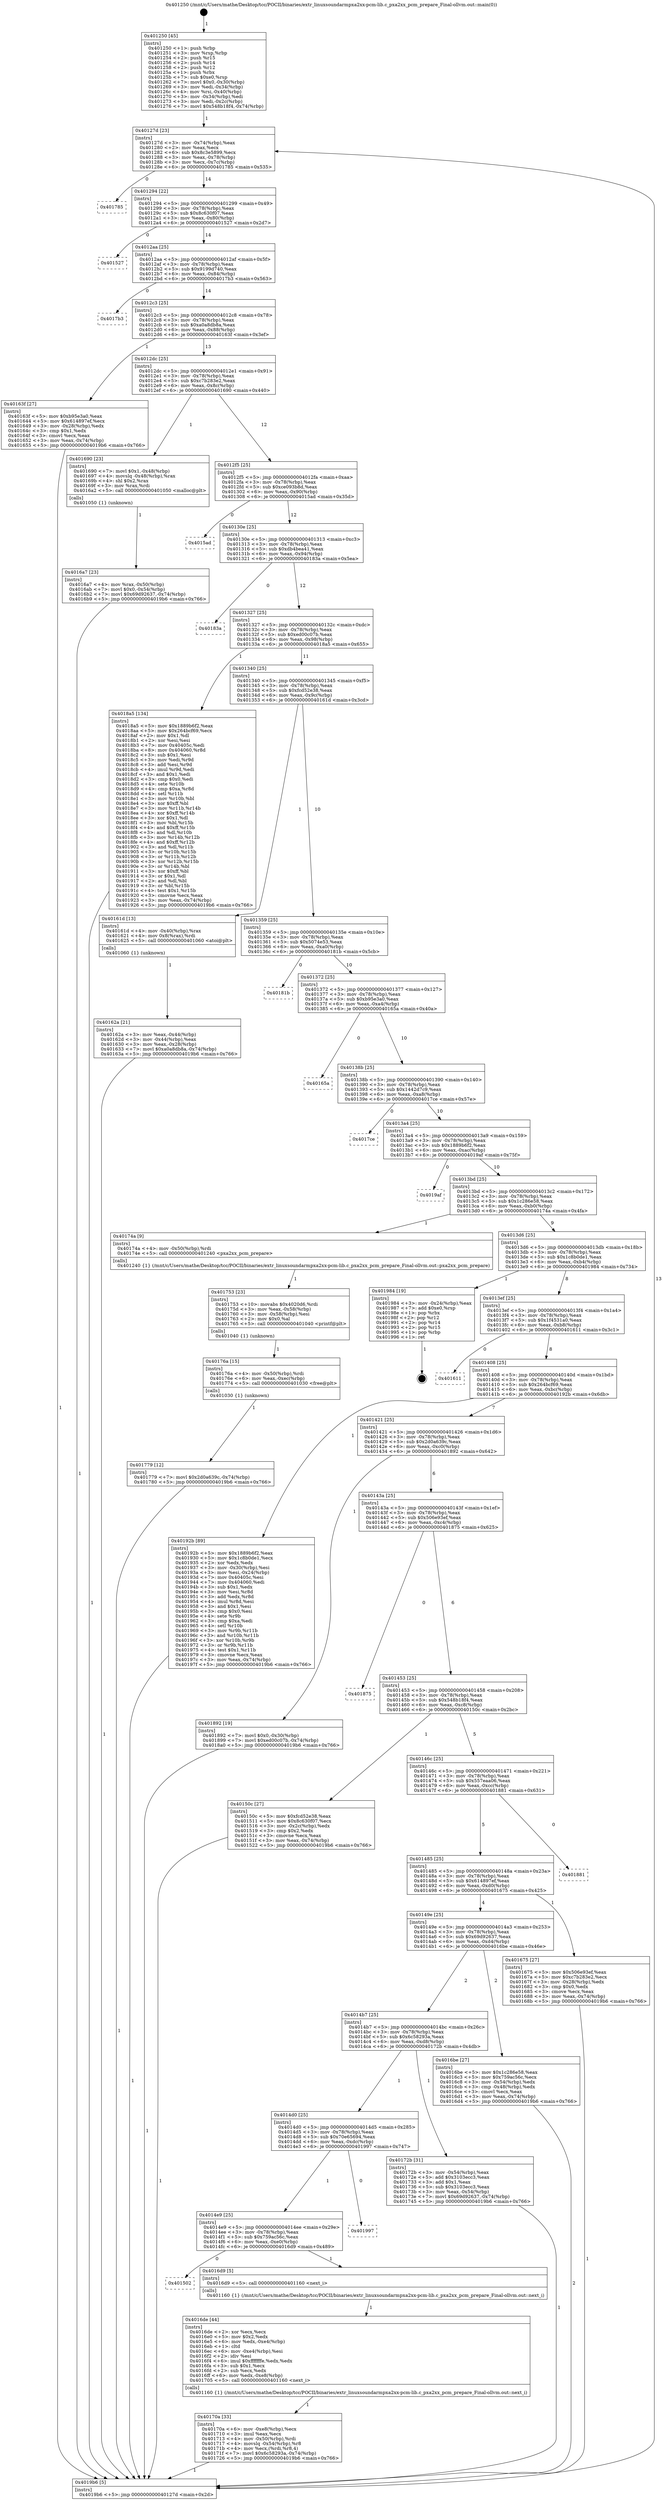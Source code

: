digraph "0x401250" {
  label = "0x401250 (/mnt/c/Users/mathe/Desktop/tcc/POCII/binaries/extr_linuxsoundarmpxa2xx-pcm-lib.c_pxa2xx_pcm_prepare_Final-ollvm.out::main(0))"
  labelloc = "t"
  node[shape=record]

  Entry [label="",width=0.3,height=0.3,shape=circle,fillcolor=black,style=filled]
  "0x40127d" [label="{
     0x40127d [23]\l
     | [instrs]\l
     &nbsp;&nbsp;0x40127d \<+3\>: mov -0x74(%rbp),%eax\l
     &nbsp;&nbsp;0x401280 \<+2\>: mov %eax,%ecx\l
     &nbsp;&nbsp;0x401282 \<+6\>: sub $0x8c3e5899,%ecx\l
     &nbsp;&nbsp;0x401288 \<+3\>: mov %eax,-0x78(%rbp)\l
     &nbsp;&nbsp;0x40128b \<+3\>: mov %ecx,-0x7c(%rbp)\l
     &nbsp;&nbsp;0x40128e \<+6\>: je 0000000000401785 \<main+0x535\>\l
  }"]
  "0x401785" [label="{
     0x401785\l
  }", style=dashed]
  "0x401294" [label="{
     0x401294 [22]\l
     | [instrs]\l
     &nbsp;&nbsp;0x401294 \<+5\>: jmp 0000000000401299 \<main+0x49\>\l
     &nbsp;&nbsp;0x401299 \<+3\>: mov -0x78(%rbp),%eax\l
     &nbsp;&nbsp;0x40129c \<+5\>: sub $0x8c630f07,%eax\l
     &nbsp;&nbsp;0x4012a1 \<+3\>: mov %eax,-0x80(%rbp)\l
     &nbsp;&nbsp;0x4012a4 \<+6\>: je 0000000000401527 \<main+0x2d7\>\l
  }"]
  Exit [label="",width=0.3,height=0.3,shape=circle,fillcolor=black,style=filled,peripheries=2]
  "0x401527" [label="{
     0x401527\l
  }", style=dashed]
  "0x4012aa" [label="{
     0x4012aa [25]\l
     | [instrs]\l
     &nbsp;&nbsp;0x4012aa \<+5\>: jmp 00000000004012af \<main+0x5f\>\l
     &nbsp;&nbsp;0x4012af \<+3\>: mov -0x78(%rbp),%eax\l
     &nbsp;&nbsp;0x4012b2 \<+5\>: sub $0x9199d740,%eax\l
     &nbsp;&nbsp;0x4012b7 \<+6\>: mov %eax,-0x84(%rbp)\l
     &nbsp;&nbsp;0x4012bd \<+6\>: je 00000000004017b3 \<main+0x563\>\l
  }"]
  "0x401779" [label="{
     0x401779 [12]\l
     | [instrs]\l
     &nbsp;&nbsp;0x401779 \<+7\>: movl $0x2d0a639c,-0x74(%rbp)\l
     &nbsp;&nbsp;0x401780 \<+5\>: jmp 00000000004019b6 \<main+0x766\>\l
  }"]
  "0x4017b3" [label="{
     0x4017b3\l
  }", style=dashed]
  "0x4012c3" [label="{
     0x4012c3 [25]\l
     | [instrs]\l
     &nbsp;&nbsp;0x4012c3 \<+5\>: jmp 00000000004012c8 \<main+0x78\>\l
     &nbsp;&nbsp;0x4012c8 \<+3\>: mov -0x78(%rbp),%eax\l
     &nbsp;&nbsp;0x4012cb \<+5\>: sub $0xa0a8db8a,%eax\l
     &nbsp;&nbsp;0x4012d0 \<+6\>: mov %eax,-0x88(%rbp)\l
     &nbsp;&nbsp;0x4012d6 \<+6\>: je 000000000040163f \<main+0x3ef\>\l
  }"]
  "0x40176a" [label="{
     0x40176a [15]\l
     | [instrs]\l
     &nbsp;&nbsp;0x40176a \<+4\>: mov -0x50(%rbp),%rdi\l
     &nbsp;&nbsp;0x40176e \<+6\>: mov %eax,-0xec(%rbp)\l
     &nbsp;&nbsp;0x401774 \<+5\>: call 0000000000401030 \<free@plt\>\l
     | [calls]\l
     &nbsp;&nbsp;0x401030 \{1\} (unknown)\l
  }"]
  "0x40163f" [label="{
     0x40163f [27]\l
     | [instrs]\l
     &nbsp;&nbsp;0x40163f \<+5\>: mov $0xb95e3a0,%eax\l
     &nbsp;&nbsp;0x401644 \<+5\>: mov $0x614897ef,%ecx\l
     &nbsp;&nbsp;0x401649 \<+3\>: mov -0x28(%rbp),%edx\l
     &nbsp;&nbsp;0x40164c \<+3\>: cmp $0x1,%edx\l
     &nbsp;&nbsp;0x40164f \<+3\>: cmovl %ecx,%eax\l
     &nbsp;&nbsp;0x401652 \<+3\>: mov %eax,-0x74(%rbp)\l
     &nbsp;&nbsp;0x401655 \<+5\>: jmp 00000000004019b6 \<main+0x766\>\l
  }"]
  "0x4012dc" [label="{
     0x4012dc [25]\l
     | [instrs]\l
     &nbsp;&nbsp;0x4012dc \<+5\>: jmp 00000000004012e1 \<main+0x91\>\l
     &nbsp;&nbsp;0x4012e1 \<+3\>: mov -0x78(%rbp),%eax\l
     &nbsp;&nbsp;0x4012e4 \<+5\>: sub $0xc7b283e2,%eax\l
     &nbsp;&nbsp;0x4012e9 \<+6\>: mov %eax,-0x8c(%rbp)\l
     &nbsp;&nbsp;0x4012ef \<+6\>: je 0000000000401690 \<main+0x440\>\l
  }"]
  "0x401753" [label="{
     0x401753 [23]\l
     | [instrs]\l
     &nbsp;&nbsp;0x401753 \<+10\>: movabs $0x4020d6,%rdi\l
     &nbsp;&nbsp;0x40175d \<+3\>: mov %eax,-0x58(%rbp)\l
     &nbsp;&nbsp;0x401760 \<+3\>: mov -0x58(%rbp),%esi\l
     &nbsp;&nbsp;0x401763 \<+2\>: mov $0x0,%al\l
     &nbsp;&nbsp;0x401765 \<+5\>: call 0000000000401040 \<printf@plt\>\l
     | [calls]\l
     &nbsp;&nbsp;0x401040 \{1\} (unknown)\l
  }"]
  "0x401690" [label="{
     0x401690 [23]\l
     | [instrs]\l
     &nbsp;&nbsp;0x401690 \<+7\>: movl $0x1,-0x48(%rbp)\l
     &nbsp;&nbsp;0x401697 \<+4\>: movslq -0x48(%rbp),%rax\l
     &nbsp;&nbsp;0x40169b \<+4\>: shl $0x2,%rax\l
     &nbsp;&nbsp;0x40169f \<+3\>: mov %rax,%rdi\l
     &nbsp;&nbsp;0x4016a2 \<+5\>: call 0000000000401050 \<malloc@plt\>\l
     | [calls]\l
     &nbsp;&nbsp;0x401050 \{1\} (unknown)\l
  }"]
  "0x4012f5" [label="{
     0x4012f5 [25]\l
     | [instrs]\l
     &nbsp;&nbsp;0x4012f5 \<+5\>: jmp 00000000004012fa \<main+0xaa\>\l
     &nbsp;&nbsp;0x4012fa \<+3\>: mov -0x78(%rbp),%eax\l
     &nbsp;&nbsp;0x4012fd \<+5\>: sub $0xce093b8d,%eax\l
     &nbsp;&nbsp;0x401302 \<+6\>: mov %eax,-0x90(%rbp)\l
     &nbsp;&nbsp;0x401308 \<+6\>: je 00000000004015ad \<main+0x35d\>\l
  }"]
  "0x40170a" [label="{
     0x40170a [33]\l
     | [instrs]\l
     &nbsp;&nbsp;0x40170a \<+6\>: mov -0xe8(%rbp),%ecx\l
     &nbsp;&nbsp;0x401710 \<+3\>: imul %eax,%ecx\l
     &nbsp;&nbsp;0x401713 \<+4\>: mov -0x50(%rbp),%rdi\l
     &nbsp;&nbsp;0x401717 \<+4\>: movslq -0x54(%rbp),%r8\l
     &nbsp;&nbsp;0x40171b \<+4\>: mov %ecx,(%rdi,%r8,4)\l
     &nbsp;&nbsp;0x40171f \<+7\>: movl $0x6c58293a,-0x74(%rbp)\l
     &nbsp;&nbsp;0x401726 \<+5\>: jmp 00000000004019b6 \<main+0x766\>\l
  }"]
  "0x4015ad" [label="{
     0x4015ad\l
  }", style=dashed]
  "0x40130e" [label="{
     0x40130e [25]\l
     | [instrs]\l
     &nbsp;&nbsp;0x40130e \<+5\>: jmp 0000000000401313 \<main+0xc3\>\l
     &nbsp;&nbsp;0x401313 \<+3\>: mov -0x78(%rbp),%eax\l
     &nbsp;&nbsp;0x401316 \<+5\>: sub $0xdb4bea41,%eax\l
     &nbsp;&nbsp;0x40131b \<+6\>: mov %eax,-0x94(%rbp)\l
     &nbsp;&nbsp;0x401321 \<+6\>: je 000000000040183a \<main+0x5ea\>\l
  }"]
  "0x4016de" [label="{
     0x4016de [44]\l
     | [instrs]\l
     &nbsp;&nbsp;0x4016de \<+2\>: xor %ecx,%ecx\l
     &nbsp;&nbsp;0x4016e0 \<+5\>: mov $0x2,%edx\l
     &nbsp;&nbsp;0x4016e5 \<+6\>: mov %edx,-0xe4(%rbp)\l
     &nbsp;&nbsp;0x4016eb \<+1\>: cltd\l
     &nbsp;&nbsp;0x4016ec \<+6\>: mov -0xe4(%rbp),%esi\l
     &nbsp;&nbsp;0x4016f2 \<+2\>: idiv %esi\l
     &nbsp;&nbsp;0x4016f4 \<+6\>: imul $0xfffffffe,%edx,%edx\l
     &nbsp;&nbsp;0x4016fa \<+3\>: sub $0x1,%ecx\l
     &nbsp;&nbsp;0x4016fd \<+2\>: sub %ecx,%edx\l
     &nbsp;&nbsp;0x4016ff \<+6\>: mov %edx,-0xe8(%rbp)\l
     &nbsp;&nbsp;0x401705 \<+5\>: call 0000000000401160 \<next_i\>\l
     | [calls]\l
     &nbsp;&nbsp;0x401160 \{1\} (/mnt/c/Users/mathe/Desktop/tcc/POCII/binaries/extr_linuxsoundarmpxa2xx-pcm-lib.c_pxa2xx_pcm_prepare_Final-ollvm.out::next_i)\l
  }"]
  "0x40183a" [label="{
     0x40183a\l
  }", style=dashed]
  "0x401327" [label="{
     0x401327 [25]\l
     | [instrs]\l
     &nbsp;&nbsp;0x401327 \<+5\>: jmp 000000000040132c \<main+0xdc\>\l
     &nbsp;&nbsp;0x40132c \<+3\>: mov -0x78(%rbp),%eax\l
     &nbsp;&nbsp;0x40132f \<+5\>: sub $0xed00c07b,%eax\l
     &nbsp;&nbsp;0x401334 \<+6\>: mov %eax,-0x98(%rbp)\l
     &nbsp;&nbsp;0x40133a \<+6\>: je 00000000004018a5 \<main+0x655\>\l
  }"]
  "0x401502" [label="{
     0x401502\l
  }", style=dashed]
  "0x4018a5" [label="{
     0x4018a5 [134]\l
     | [instrs]\l
     &nbsp;&nbsp;0x4018a5 \<+5\>: mov $0x1889b6f2,%eax\l
     &nbsp;&nbsp;0x4018aa \<+5\>: mov $0x264bcf69,%ecx\l
     &nbsp;&nbsp;0x4018af \<+2\>: mov $0x1,%dl\l
     &nbsp;&nbsp;0x4018b1 \<+2\>: xor %esi,%esi\l
     &nbsp;&nbsp;0x4018b3 \<+7\>: mov 0x40405c,%edi\l
     &nbsp;&nbsp;0x4018ba \<+8\>: mov 0x404060,%r8d\l
     &nbsp;&nbsp;0x4018c2 \<+3\>: sub $0x1,%esi\l
     &nbsp;&nbsp;0x4018c5 \<+3\>: mov %edi,%r9d\l
     &nbsp;&nbsp;0x4018c8 \<+3\>: add %esi,%r9d\l
     &nbsp;&nbsp;0x4018cb \<+4\>: imul %r9d,%edi\l
     &nbsp;&nbsp;0x4018cf \<+3\>: and $0x1,%edi\l
     &nbsp;&nbsp;0x4018d2 \<+3\>: cmp $0x0,%edi\l
     &nbsp;&nbsp;0x4018d5 \<+4\>: sete %r10b\l
     &nbsp;&nbsp;0x4018d9 \<+4\>: cmp $0xa,%r8d\l
     &nbsp;&nbsp;0x4018dd \<+4\>: setl %r11b\l
     &nbsp;&nbsp;0x4018e1 \<+3\>: mov %r10b,%bl\l
     &nbsp;&nbsp;0x4018e4 \<+3\>: xor $0xff,%bl\l
     &nbsp;&nbsp;0x4018e7 \<+3\>: mov %r11b,%r14b\l
     &nbsp;&nbsp;0x4018ea \<+4\>: xor $0xff,%r14b\l
     &nbsp;&nbsp;0x4018ee \<+3\>: xor $0x1,%dl\l
     &nbsp;&nbsp;0x4018f1 \<+3\>: mov %bl,%r15b\l
     &nbsp;&nbsp;0x4018f4 \<+4\>: and $0xff,%r15b\l
     &nbsp;&nbsp;0x4018f8 \<+3\>: and %dl,%r10b\l
     &nbsp;&nbsp;0x4018fb \<+3\>: mov %r14b,%r12b\l
     &nbsp;&nbsp;0x4018fe \<+4\>: and $0xff,%r12b\l
     &nbsp;&nbsp;0x401902 \<+3\>: and %dl,%r11b\l
     &nbsp;&nbsp;0x401905 \<+3\>: or %r10b,%r15b\l
     &nbsp;&nbsp;0x401908 \<+3\>: or %r11b,%r12b\l
     &nbsp;&nbsp;0x40190b \<+3\>: xor %r12b,%r15b\l
     &nbsp;&nbsp;0x40190e \<+3\>: or %r14b,%bl\l
     &nbsp;&nbsp;0x401911 \<+3\>: xor $0xff,%bl\l
     &nbsp;&nbsp;0x401914 \<+3\>: or $0x1,%dl\l
     &nbsp;&nbsp;0x401917 \<+2\>: and %dl,%bl\l
     &nbsp;&nbsp;0x401919 \<+3\>: or %bl,%r15b\l
     &nbsp;&nbsp;0x40191c \<+4\>: test $0x1,%r15b\l
     &nbsp;&nbsp;0x401920 \<+3\>: cmovne %ecx,%eax\l
     &nbsp;&nbsp;0x401923 \<+3\>: mov %eax,-0x74(%rbp)\l
     &nbsp;&nbsp;0x401926 \<+5\>: jmp 00000000004019b6 \<main+0x766\>\l
  }"]
  "0x401340" [label="{
     0x401340 [25]\l
     | [instrs]\l
     &nbsp;&nbsp;0x401340 \<+5\>: jmp 0000000000401345 \<main+0xf5\>\l
     &nbsp;&nbsp;0x401345 \<+3\>: mov -0x78(%rbp),%eax\l
     &nbsp;&nbsp;0x401348 \<+5\>: sub $0xfcd52e38,%eax\l
     &nbsp;&nbsp;0x40134d \<+6\>: mov %eax,-0x9c(%rbp)\l
     &nbsp;&nbsp;0x401353 \<+6\>: je 000000000040161d \<main+0x3cd\>\l
  }"]
  "0x4016d9" [label="{
     0x4016d9 [5]\l
     | [instrs]\l
     &nbsp;&nbsp;0x4016d9 \<+5\>: call 0000000000401160 \<next_i\>\l
     | [calls]\l
     &nbsp;&nbsp;0x401160 \{1\} (/mnt/c/Users/mathe/Desktop/tcc/POCII/binaries/extr_linuxsoundarmpxa2xx-pcm-lib.c_pxa2xx_pcm_prepare_Final-ollvm.out::next_i)\l
  }"]
  "0x40161d" [label="{
     0x40161d [13]\l
     | [instrs]\l
     &nbsp;&nbsp;0x40161d \<+4\>: mov -0x40(%rbp),%rax\l
     &nbsp;&nbsp;0x401621 \<+4\>: mov 0x8(%rax),%rdi\l
     &nbsp;&nbsp;0x401625 \<+5\>: call 0000000000401060 \<atoi@plt\>\l
     | [calls]\l
     &nbsp;&nbsp;0x401060 \{1\} (unknown)\l
  }"]
  "0x401359" [label="{
     0x401359 [25]\l
     | [instrs]\l
     &nbsp;&nbsp;0x401359 \<+5\>: jmp 000000000040135e \<main+0x10e\>\l
     &nbsp;&nbsp;0x40135e \<+3\>: mov -0x78(%rbp),%eax\l
     &nbsp;&nbsp;0x401361 \<+5\>: sub $0x5074e53,%eax\l
     &nbsp;&nbsp;0x401366 \<+6\>: mov %eax,-0xa0(%rbp)\l
     &nbsp;&nbsp;0x40136c \<+6\>: je 000000000040181b \<main+0x5cb\>\l
  }"]
  "0x4014e9" [label="{
     0x4014e9 [25]\l
     | [instrs]\l
     &nbsp;&nbsp;0x4014e9 \<+5\>: jmp 00000000004014ee \<main+0x29e\>\l
     &nbsp;&nbsp;0x4014ee \<+3\>: mov -0x78(%rbp),%eax\l
     &nbsp;&nbsp;0x4014f1 \<+5\>: sub $0x759ac56c,%eax\l
     &nbsp;&nbsp;0x4014f6 \<+6\>: mov %eax,-0xe0(%rbp)\l
     &nbsp;&nbsp;0x4014fc \<+6\>: je 00000000004016d9 \<main+0x489\>\l
  }"]
  "0x40181b" [label="{
     0x40181b\l
  }", style=dashed]
  "0x401372" [label="{
     0x401372 [25]\l
     | [instrs]\l
     &nbsp;&nbsp;0x401372 \<+5\>: jmp 0000000000401377 \<main+0x127\>\l
     &nbsp;&nbsp;0x401377 \<+3\>: mov -0x78(%rbp),%eax\l
     &nbsp;&nbsp;0x40137a \<+5\>: sub $0xb95e3a0,%eax\l
     &nbsp;&nbsp;0x40137f \<+6\>: mov %eax,-0xa4(%rbp)\l
     &nbsp;&nbsp;0x401385 \<+6\>: je 000000000040165a \<main+0x40a\>\l
  }"]
  "0x401997" [label="{
     0x401997\l
  }", style=dashed]
  "0x40165a" [label="{
     0x40165a\l
  }", style=dashed]
  "0x40138b" [label="{
     0x40138b [25]\l
     | [instrs]\l
     &nbsp;&nbsp;0x40138b \<+5\>: jmp 0000000000401390 \<main+0x140\>\l
     &nbsp;&nbsp;0x401390 \<+3\>: mov -0x78(%rbp),%eax\l
     &nbsp;&nbsp;0x401393 \<+5\>: sub $0x1442d7c9,%eax\l
     &nbsp;&nbsp;0x401398 \<+6\>: mov %eax,-0xa8(%rbp)\l
     &nbsp;&nbsp;0x40139e \<+6\>: je 00000000004017ce \<main+0x57e\>\l
  }"]
  "0x4014d0" [label="{
     0x4014d0 [25]\l
     | [instrs]\l
     &nbsp;&nbsp;0x4014d0 \<+5\>: jmp 00000000004014d5 \<main+0x285\>\l
     &nbsp;&nbsp;0x4014d5 \<+3\>: mov -0x78(%rbp),%eax\l
     &nbsp;&nbsp;0x4014d8 \<+5\>: sub $0x70e65694,%eax\l
     &nbsp;&nbsp;0x4014dd \<+6\>: mov %eax,-0xdc(%rbp)\l
     &nbsp;&nbsp;0x4014e3 \<+6\>: je 0000000000401997 \<main+0x747\>\l
  }"]
  "0x4017ce" [label="{
     0x4017ce\l
  }", style=dashed]
  "0x4013a4" [label="{
     0x4013a4 [25]\l
     | [instrs]\l
     &nbsp;&nbsp;0x4013a4 \<+5\>: jmp 00000000004013a9 \<main+0x159\>\l
     &nbsp;&nbsp;0x4013a9 \<+3\>: mov -0x78(%rbp),%eax\l
     &nbsp;&nbsp;0x4013ac \<+5\>: sub $0x1889b6f2,%eax\l
     &nbsp;&nbsp;0x4013b1 \<+6\>: mov %eax,-0xac(%rbp)\l
     &nbsp;&nbsp;0x4013b7 \<+6\>: je 00000000004019af \<main+0x75f\>\l
  }"]
  "0x40172b" [label="{
     0x40172b [31]\l
     | [instrs]\l
     &nbsp;&nbsp;0x40172b \<+3\>: mov -0x54(%rbp),%eax\l
     &nbsp;&nbsp;0x40172e \<+5\>: add $0x3103ecc3,%eax\l
     &nbsp;&nbsp;0x401733 \<+3\>: add $0x1,%eax\l
     &nbsp;&nbsp;0x401736 \<+5\>: sub $0x3103ecc3,%eax\l
     &nbsp;&nbsp;0x40173b \<+3\>: mov %eax,-0x54(%rbp)\l
     &nbsp;&nbsp;0x40173e \<+7\>: movl $0x69d92637,-0x74(%rbp)\l
     &nbsp;&nbsp;0x401745 \<+5\>: jmp 00000000004019b6 \<main+0x766\>\l
  }"]
  "0x4019af" [label="{
     0x4019af\l
  }", style=dashed]
  "0x4013bd" [label="{
     0x4013bd [25]\l
     | [instrs]\l
     &nbsp;&nbsp;0x4013bd \<+5\>: jmp 00000000004013c2 \<main+0x172\>\l
     &nbsp;&nbsp;0x4013c2 \<+3\>: mov -0x78(%rbp),%eax\l
     &nbsp;&nbsp;0x4013c5 \<+5\>: sub $0x1c286e58,%eax\l
     &nbsp;&nbsp;0x4013ca \<+6\>: mov %eax,-0xb0(%rbp)\l
     &nbsp;&nbsp;0x4013d0 \<+6\>: je 000000000040174a \<main+0x4fa\>\l
  }"]
  "0x4014b7" [label="{
     0x4014b7 [25]\l
     | [instrs]\l
     &nbsp;&nbsp;0x4014b7 \<+5\>: jmp 00000000004014bc \<main+0x26c\>\l
     &nbsp;&nbsp;0x4014bc \<+3\>: mov -0x78(%rbp),%eax\l
     &nbsp;&nbsp;0x4014bf \<+5\>: sub $0x6c58293a,%eax\l
     &nbsp;&nbsp;0x4014c4 \<+6\>: mov %eax,-0xd8(%rbp)\l
     &nbsp;&nbsp;0x4014ca \<+6\>: je 000000000040172b \<main+0x4db\>\l
  }"]
  "0x40174a" [label="{
     0x40174a [9]\l
     | [instrs]\l
     &nbsp;&nbsp;0x40174a \<+4\>: mov -0x50(%rbp),%rdi\l
     &nbsp;&nbsp;0x40174e \<+5\>: call 0000000000401240 \<pxa2xx_pcm_prepare\>\l
     | [calls]\l
     &nbsp;&nbsp;0x401240 \{1\} (/mnt/c/Users/mathe/Desktop/tcc/POCII/binaries/extr_linuxsoundarmpxa2xx-pcm-lib.c_pxa2xx_pcm_prepare_Final-ollvm.out::pxa2xx_pcm_prepare)\l
  }"]
  "0x4013d6" [label="{
     0x4013d6 [25]\l
     | [instrs]\l
     &nbsp;&nbsp;0x4013d6 \<+5\>: jmp 00000000004013db \<main+0x18b\>\l
     &nbsp;&nbsp;0x4013db \<+3\>: mov -0x78(%rbp),%eax\l
     &nbsp;&nbsp;0x4013de \<+5\>: sub $0x1c8b0de1,%eax\l
     &nbsp;&nbsp;0x4013e3 \<+6\>: mov %eax,-0xb4(%rbp)\l
     &nbsp;&nbsp;0x4013e9 \<+6\>: je 0000000000401984 \<main+0x734\>\l
  }"]
  "0x4016be" [label="{
     0x4016be [27]\l
     | [instrs]\l
     &nbsp;&nbsp;0x4016be \<+5\>: mov $0x1c286e58,%eax\l
     &nbsp;&nbsp;0x4016c3 \<+5\>: mov $0x759ac56c,%ecx\l
     &nbsp;&nbsp;0x4016c8 \<+3\>: mov -0x54(%rbp),%edx\l
     &nbsp;&nbsp;0x4016cb \<+3\>: cmp -0x48(%rbp),%edx\l
     &nbsp;&nbsp;0x4016ce \<+3\>: cmovl %ecx,%eax\l
     &nbsp;&nbsp;0x4016d1 \<+3\>: mov %eax,-0x74(%rbp)\l
     &nbsp;&nbsp;0x4016d4 \<+5\>: jmp 00000000004019b6 \<main+0x766\>\l
  }"]
  "0x401984" [label="{
     0x401984 [19]\l
     | [instrs]\l
     &nbsp;&nbsp;0x401984 \<+3\>: mov -0x24(%rbp),%eax\l
     &nbsp;&nbsp;0x401987 \<+7\>: add $0xe0,%rsp\l
     &nbsp;&nbsp;0x40198e \<+1\>: pop %rbx\l
     &nbsp;&nbsp;0x40198f \<+2\>: pop %r12\l
     &nbsp;&nbsp;0x401991 \<+2\>: pop %r14\l
     &nbsp;&nbsp;0x401993 \<+2\>: pop %r15\l
     &nbsp;&nbsp;0x401995 \<+1\>: pop %rbp\l
     &nbsp;&nbsp;0x401996 \<+1\>: ret\l
  }"]
  "0x4013ef" [label="{
     0x4013ef [25]\l
     | [instrs]\l
     &nbsp;&nbsp;0x4013ef \<+5\>: jmp 00000000004013f4 \<main+0x1a4\>\l
     &nbsp;&nbsp;0x4013f4 \<+3\>: mov -0x78(%rbp),%eax\l
     &nbsp;&nbsp;0x4013f7 \<+5\>: sub $0x1f4531a0,%eax\l
     &nbsp;&nbsp;0x4013fc \<+6\>: mov %eax,-0xb8(%rbp)\l
     &nbsp;&nbsp;0x401402 \<+6\>: je 0000000000401611 \<main+0x3c1\>\l
  }"]
  "0x4016a7" [label="{
     0x4016a7 [23]\l
     | [instrs]\l
     &nbsp;&nbsp;0x4016a7 \<+4\>: mov %rax,-0x50(%rbp)\l
     &nbsp;&nbsp;0x4016ab \<+7\>: movl $0x0,-0x54(%rbp)\l
     &nbsp;&nbsp;0x4016b2 \<+7\>: movl $0x69d92637,-0x74(%rbp)\l
     &nbsp;&nbsp;0x4016b9 \<+5\>: jmp 00000000004019b6 \<main+0x766\>\l
  }"]
  "0x401611" [label="{
     0x401611\l
  }", style=dashed]
  "0x401408" [label="{
     0x401408 [25]\l
     | [instrs]\l
     &nbsp;&nbsp;0x401408 \<+5\>: jmp 000000000040140d \<main+0x1bd\>\l
     &nbsp;&nbsp;0x40140d \<+3\>: mov -0x78(%rbp),%eax\l
     &nbsp;&nbsp;0x401410 \<+5\>: sub $0x264bcf69,%eax\l
     &nbsp;&nbsp;0x401415 \<+6\>: mov %eax,-0xbc(%rbp)\l
     &nbsp;&nbsp;0x40141b \<+6\>: je 000000000040192b \<main+0x6db\>\l
  }"]
  "0x40149e" [label="{
     0x40149e [25]\l
     | [instrs]\l
     &nbsp;&nbsp;0x40149e \<+5\>: jmp 00000000004014a3 \<main+0x253\>\l
     &nbsp;&nbsp;0x4014a3 \<+3\>: mov -0x78(%rbp),%eax\l
     &nbsp;&nbsp;0x4014a6 \<+5\>: sub $0x69d92637,%eax\l
     &nbsp;&nbsp;0x4014ab \<+6\>: mov %eax,-0xd4(%rbp)\l
     &nbsp;&nbsp;0x4014b1 \<+6\>: je 00000000004016be \<main+0x46e\>\l
  }"]
  "0x40192b" [label="{
     0x40192b [89]\l
     | [instrs]\l
     &nbsp;&nbsp;0x40192b \<+5\>: mov $0x1889b6f2,%eax\l
     &nbsp;&nbsp;0x401930 \<+5\>: mov $0x1c8b0de1,%ecx\l
     &nbsp;&nbsp;0x401935 \<+2\>: xor %edx,%edx\l
     &nbsp;&nbsp;0x401937 \<+3\>: mov -0x30(%rbp),%esi\l
     &nbsp;&nbsp;0x40193a \<+3\>: mov %esi,-0x24(%rbp)\l
     &nbsp;&nbsp;0x40193d \<+7\>: mov 0x40405c,%esi\l
     &nbsp;&nbsp;0x401944 \<+7\>: mov 0x404060,%edi\l
     &nbsp;&nbsp;0x40194b \<+3\>: sub $0x1,%edx\l
     &nbsp;&nbsp;0x40194e \<+3\>: mov %esi,%r8d\l
     &nbsp;&nbsp;0x401951 \<+3\>: add %edx,%r8d\l
     &nbsp;&nbsp;0x401954 \<+4\>: imul %r8d,%esi\l
     &nbsp;&nbsp;0x401958 \<+3\>: and $0x1,%esi\l
     &nbsp;&nbsp;0x40195b \<+3\>: cmp $0x0,%esi\l
     &nbsp;&nbsp;0x40195e \<+4\>: sete %r9b\l
     &nbsp;&nbsp;0x401962 \<+3\>: cmp $0xa,%edi\l
     &nbsp;&nbsp;0x401965 \<+4\>: setl %r10b\l
     &nbsp;&nbsp;0x401969 \<+3\>: mov %r9b,%r11b\l
     &nbsp;&nbsp;0x40196c \<+3\>: and %r10b,%r11b\l
     &nbsp;&nbsp;0x40196f \<+3\>: xor %r10b,%r9b\l
     &nbsp;&nbsp;0x401972 \<+3\>: or %r9b,%r11b\l
     &nbsp;&nbsp;0x401975 \<+4\>: test $0x1,%r11b\l
     &nbsp;&nbsp;0x401979 \<+3\>: cmovne %ecx,%eax\l
     &nbsp;&nbsp;0x40197c \<+3\>: mov %eax,-0x74(%rbp)\l
     &nbsp;&nbsp;0x40197f \<+5\>: jmp 00000000004019b6 \<main+0x766\>\l
  }"]
  "0x401421" [label="{
     0x401421 [25]\l
     | [instrs]\l
     &nbsp;&nbsp;0x401421 \<+5\>: jmp 0000000000401426 \<main+0x1d6\>\l
     &nbsp;&nbsp;0x401426 \<+3\>: mov -0x78(%rbp),%eax\l
     &nbsp;&nbsp;0x401429 \<+5\>: sub $0x2d0a639c,%eax\l
     &nbsp;&nbsp;0x40142e \<+6\>: mov %eax,-0xc0(%rbp)\l
     &nbsp;&nbsp;0x401434 \<+6\>: je 0000000000401892 \<main+0x642\>\l
  }"]
  "0x401675" [label="{
     0x401675 [27]\l
     | [instrs]\l
     &nbsp;&nbsp;0x401675 \<+5\>: mov $0x506e93ef,%eax\l
     &nbsp;&nbsp;0x40167a \<+5\>: mov $0xc7b283e2,%ecx\l
     &nbsp;&nbsp;0x40167f \<+3\>: mov -0x28(%rbp),%edx\l
     &nbsp;&nbsp;0x401682 \<+3\>: cmp $0x0,%edx\l
     &nbsp;&nbsp;0x401685 \<+3\>: cmove %ecx,%eax\l
     &nbsp;&nbsp;0x401688 \<+3\>: mov %eax,-0x74(%rbp)\l
     &nbsp;&nbsp;0x40168b \<+5\>: jmp 00000000004019b6 \<main+0x766\>\l
  }"]
  "0x401892" [label="{
     0x401892 [19]\l
     | [instrs]\l
     &nbsp;&nbsp;0x401892 \<+7\>: movl $0x0,-0x30(%rbp)\l
     &nbsp;&nbsp;0x401899 \<+7\>: movl $0xed00c07b,-0x74(%rbp)\l
     &nbsp;&nbsp;0x4018a0 \<+5\>: jmp 00000000004019b6 \<main+0x766\>\l
  }"]
  "0x40143a" [label="{
     0x40143a [25]\l
     | [instrs]\l
     &nbsp;&nbsp;0x40143a \<+5\>: jmp 000000000040143f \<main+0x1ef\>\l
     &nbsp;&nbsp;0x40143f \<+3\>: mov -0x78(%rbp),%eax\l
     &nbsp;&nbsp;0x401442 \<+5\>: sub $0x506e93ef,%eax\l
     &nbsp;&nbsp;0x401447 \<+6\>: mov %eax,-0xc4(%rbp)\l
     &nbsp;&nbsp;0x40144d \<+6\>: je 0000000000401875 \<main+0x625\>\l
  }"]
  "0x401485" [label="{
     0x401485 [25]\l
     | [instrs]\l
     &nbsp;&nbsp;0x401485 \<+5\>: jmp 000000000040148a \<main+0x23a\>\l
     &nbsp;&nbsp;0x40148a \<+3\>: mov -0x78(%rbp),%eax\l
     &nbsp;&nbsp;0x40148d \<+5\>: sub $0x614897ef,%eax\l
     &nbsp;&nbsp;0x401492 \<+6\>: mov %eax,-0xd0(%rbp)\l
     &nbsp;&nbsp;0x401498 \<+6\>: je 0000000000401675 \<main+0x425\>\l
  }"]
  "0x401875" [label="{
     0x401875\l
  }", style=dashed]
  "0x401453" [label="{
     0x401453 [25]\l
     | [instrs]\l
     &nbsp;&nbsp;0x401453 \<+5\>: jmp 0000000000401458 \<main+0x208\>\l
     &nbsp;&nbsp;0x401458 \<+3\>: mov -0x78(%rbp),%eax\l
     &nbsp;&nbsp;0x40145b \<+5\>: sub $0x548b18f4,%eax\l
     &nbsp;&nbsp;0x401460 \<+6\>: mov %eax,-0xc8(%rbp)\l
     &nbsp;&nbsp;0x401466 \<+6\>: je 000000000040150c \<main+0x2bc\>\l
  }"]
  "0x401881" [label="{
     0x401881\l
  }", style=dashed]
  "0x40150c" [label="{
     0x40150c [27]\l
     | [instrs]\l
     &nbsp;&nbsp;0x40150c \<+5\>: mov $0xfcd52e38,%eax\l
     &nbsp;&nbsp;0x401511 \<+5\>: mov $0x8c630f07,%ecx\l
     &nbsp;&nbsp;0x401516 \<+3\>: mov -0x2c(%rbp),%edx\l
     &nbsp;&nbsp;0x401519 \<+3\>: cmp $0x2,%edx\l
     &nbsp;&nbsp;0x40151c \<+3\>: cmovne %ecx,%eax\l
     &nbsp;&nbsp;0x40151f \<+3\>: mov %eax,-0x74(%rbp)\l
     &nbsp;&nbsp;0x401522 \<+5\>: jmp 00000000004019b6 \<main+0x766\>\l
  }"]
  "0x40146c" [label="{
     0x40146c [25]\l
     | [instrs]\l
     &nbsp;&nbsp;0x40146c \<+5\>: jmp 0000000000401471 \<main+0x221\>\l
     &nbsp;&nbsp;0x401471 \<+3\>: mov -0x78(%rbp),%eax\l
     &nbsp;&nbsp;0x401474 \<+5\>: sub $0x557eaa06,%eax\l
     &nbsp;&nbsp;0x401479 \<+6\>: mov %eax,-0xcc(%rbp)\l
     &nbsp;&nbsp;0x40147f \<+6\>: je 0000000000401881 \<main+0x631\>\l
  }"]
  "0x4019b6" [label="{
     0x4019b6 [5]\l
     | [instrs]\l
     &nbsp;&nbsp;0x4019b6 \<+5\>: jmp 000000000040127d \<main+0x2d\>\l
  }"]
  "0x401250" [label="{
     0x401250 [45]\l
     | [instrs]\l
     &nbsp;&nbsp;0x401250 \<+1\>: push %rbp\l
     &nbsp;&nbsp;0x401251 \<+3\>: mov %rsp,%rbp\l
     &nbsp;&nbsp;0x401254 \<+2\>: push %r15\l
     &nbsp;&nbsp;0x401256 \<+2\>: push %r14\l
     &nbsp;&nbsp;0x401258 \<+2\>: push %r12\l
     &nbsp;&nbsp;0x40125a \<+1\>: push %rbx\l
     &nbsp;&nbsp;0x40125b \<+7\>: sub $0xe0,%rsp\l
     &nbsp;&nbsp;0x401262 \<+7\>: movl $0x0,-0x30(%rbp)\l
     &nbsp;&nbsp;0x401269 \<+3\>: mov %edi,-0x34(%rbp)\l
     &nbsp;&nbsp;0x40126c \<+4\>: mov %rsi,-0x40(%rbp)\l
     &nbsp;&nbsp;0x401270 \<+3\>: mov -0x34(%rbp),%edi\l
     &nbsp;&nbsp;0x401273 \<+3\>: mov %edi,-0x2c(%rbp)\l
     &nbsp;&nbsp;0x401276 \<+7\>: movl $0x548b18f4,-0x74(%rbp)\l
  }"]
  "0x40162a" [label="{
     0x40162a [21]\l
     | [instrs]\l
     &nbsp;&nbsp;0x40162a \<+3\>: mov %eax,-0x44(%rbp)\l
     &nbsp;&nbsp;0x40162d \<+3\>: mov -0x44(%rbp),%eax\l
     &nbsp;&nbsp;0x401630 \<+3\>: mov %eax,-0x28(%rbp)\l
     &nbsp;&nbsp;0x401633 \<+7\>: movl $0xa0a8db8a,-0x74(%rbp)\l
     &nbsp;&nbsp;0x40163a \<+5\>: jmp 00000000004019b6 \<main+0x766\>\l
  }"]
  Entry -> "0x401250" [label=" 1"]
  "0x40127d" -> "0x401785" [label=" 0"]
  "0x40127d" -> "0x401294" [label=" 14"]
  "0x401984" -> Exit [label=" 1"]
  "0x401294" -> "0x401527" [label=" 0"]
  "0x401294" -> "0x4012aa" [label=" 14"]
  "0x40192b" -> "0x4019b6" [label=" 1"]
  "0x4012aa" -> "0x4017b3" [label=" 0"]
  "0x4012aa" -> "0x4012c3" [label=" 14"]
  "0x4018a5" -> "0x4019b6" [label=" 1"]
  "0x4012c3" -> "0x40163f" [label=" 1"]
  "0x4012c3" -> "0x4012dc" [label=" 13"]
  "0x401892" -> "0x4019b6" [label=" 1"]
  "0x4012dc" -> "0x401690" [label=" 1"]
  "0x4012dc" -> "0x4012f5" [label=" 12"]
  "0x401779" -> "0x4019b6" [label=" 1"]
  "0x4012f5" -> "0x4015ad" [label=" 0"]
  "0x4012f5" -> "0x40130e" [label=" 12"]
  "0x40176a" -> "0x401779" [label=" 1"]
  "0x40130e" -> "0x40183a" [label=" 0"]
  "0x40130e" -> "0x401327" [label=" 12"]
  "0x401753" -> "0x40176a" [label=" 1"]
  "0x401327" -> "0x4018a5" [label=" 1"]
  "0x401327" -> "0x401340" [label=" 11"]
  "0x40174a" -> "0x401753" [label=" 1"]
  "0x401340" -> "0x40161d" [label=" 1"]
  "0x401340" -> "0x401359" [label=" 10"]
  "0x40172b" -> "0x4019b6" [label=" 1"]
  "0x401359" -> "0x40181b" [label=" 0"]
  "0x401359" -> "0x401372" [label=" 10"]
  "0x4016de" -> "0x40170a" [label=" 1"]
  "0x401372" -> "0x40165a" [label=" 0"]
  "0x401372" -> "0x40138b" [label=" 10"]
  "0x4016d9" -> "0x4016de" [label=" 1"]
  "0x40138b" -> "0x4017ce" [label=" 0"]
  "0x40138b" -> "0x4013a4" [label=" 10"]
  "0x4014e9" -> "0x4016d9" [label=" 1"]
  "0x4013a4" -> "0x4019af" [label=" 0"]
  "0x4013a4" -> "0x4013bd" [label=" 10"]
  "0x40170a" -> "0x4019b6" [label=" 1"]
  "0x4013bd" -> "0x40174a" [label=" 1"]
  "0x4013bd" -> "0x4013d6" [label=" 9"]
  "0x4014d0" -> "0x401997" [label=" 0"]
  "0x4013d6" -> "0x401984" [label=" 1"]
  "0x4013d6" -> "0x4013ef" [label=" 8"]
  "0x4014e9" -> "0x401502" [label=" 0"]
  "0x4013ef" -> "0x401611" [label=" 0"]
  "0x4013ef" -> "0x401408" [label=" 8"]
  "0x4014b7" -> "0x40172b" [label=" 1"]
  "0x401408" -> "0x40192b" [label=" 1"]
  "0x401408" -> "0x401421" [label=" 7"]
  "0x4014d0" -> "0x4014e9" [label=" 1"]
  "0x401421" -> "0x401892" [label=" 1"]
  "0x401421" -> "0x40143a" [label=" 6"]
  "0x4016be" -> "0x4019b6" [label=" 2"]
  "0x40143a" -> "0x401875" [label=" 0"]
  "0x40143a" -> "0x401453" [label=" 6"]
  "0x40149e" -> "0x4016be" [label=" 2"]
  "0x401453" -> "0x40150c" [label=" 1"]
  "0x401453" -> "0x40146c" [label=" 5"]
  "0x40150c" -> "0x4019b6" [label=" 1"]
  "0x401250" -> "0x40127d" [label=" 1"]
  "0x4019b6" -> "0x40127d" [label=" 13"]
  "0x40161d" -> "0x40162a" [label=" 1"]
  "0x40162a" -> "0x4019b6" [label=" 1"]
  "0x40163f" -> "0x4019b6" [label=" 1"]
  "0x4014b7" -> "0x4014d0" [label=" 1"]
  "0x40146c" -> "0x401881" [label=" 0"]
  "0x40146c" -> "0x401485" [label=" 5"]
  "0x40149e" -> "0x4014b7" [label=" 2"]
  "0x401485" -> "0x401675" [label=" 1"]
  "0x401485" -> "0x40149e" [label=" 4"]
  "0x401675" -> "0x4019b6" [label=" 1"]
  "0x401690" -> "0x4016a7" [label=" 1"]
  "0x4016a7" -> "0x4019b6" [label=" 1"]
}
